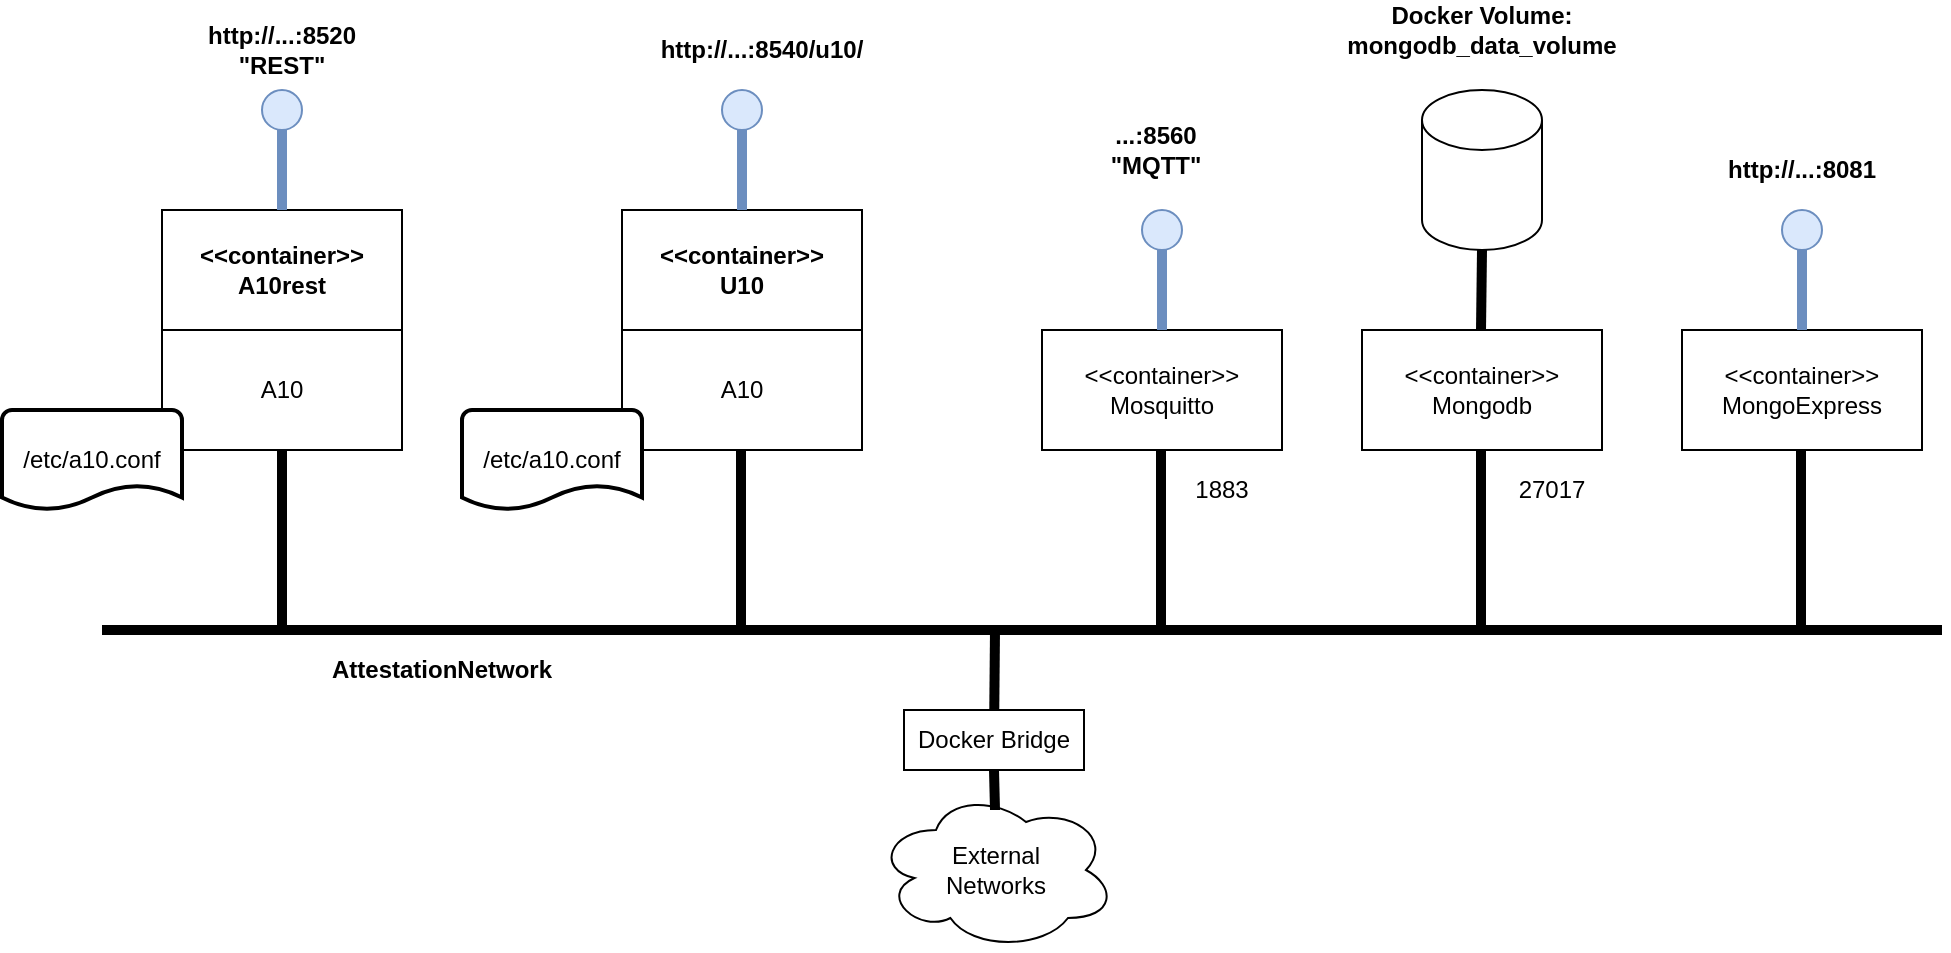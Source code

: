 <mxfile version="14.6.9" type="device"><diagram id="DBMN9dhGw6doFqWpcWqM" name="Page-1"><mxGraphModel dx="1116" dy="707" grid="1" gridSize="10" guides="1" tooltips="1" connect="1" arrows="1" fold="1" page="1" pageScale="1" pageWidth="827" pageHeight="1169" math="0" shadow="0"><root><mxCell id="0"/><mxCell id="1" parent="0"/><mxCell id="IDR21FVCWPahXIK269N5-1" value="A10" style="rounded=0;whiteSpace=wrap;html=1;" vertex="1" parent="1"><mxGeometry x="350" y="290" width="120" height="60" as="geometry"/></mxCell><mxCell id="IDR21FVCWPahXIK269N5-2" value="A10" style="rounded=0;whiteSpace=wrap;html=1;" vertex="1" parent="1"><mxGeometry x="580" y="290" width="120" height="60" as="geometry"/></mxCell><mxCell id="IDR21FVCWPahXIK269N5-3" value="&lt;div&gt;&amp;lt;&amp;lt;container&amp;gt;&amp;gt;&lt;/div&gt;&lt;div&gt;A10rest&lt;/div&gt;" style="rounded=0;whiteSpace=wrap;html=1;fontStyle=1" vertex="1" parent="1"><mxGeometry x="350" y="230" width="120" height="60" as="geometry"/></mxCell><mxCell id="IDR21FVCWPahXIK269N5-4" value="&lt;div&gt;&lt;b&gt;&amp;lt;&amp;lt;container&amp;gt;&amp;gt;&lt;/b&gt;&lt;/div&gt;&lt;div&gt;&lt;b&gt;U10&lt;/b&gt;&lt;br&gt;&lt;/div&gt;" style="rounded=0;whiteSpace=wrap;html=1;" vertex="1" parent="1"><mxGeometry x="580" y="230" width="120" height="60" as="geometry"/></mxCell><mxCell id="IDR21FVCWPahXIK269N5-6" value="/etc/a10.conf" style="strokeWidth=2;html=1;shape=mxgraph.flowchart.document2;whiteSpace=wrap;size=0.25;" vertex="1" parent="1"><mxGeometry x="270" y="330" width="90" height="50" as="geometry"/></mxCell><mxCell id="IDR21FVCWPahXIK269N5-7" value="/etc/a10.conf" style="strokeWidth=2;html=1;shape=mxgraph.flowchart.document2;whiteSpace=wrap;size=0.25;" vertex="1" parent="1"><mxGeometry x="500" y="330" width="90" height="50" as="geometry"/></mxCell><mxCell id="IDR21FVCWPahXIK269N5-8" value="&lt;div&gt;&amp;lt;&amp;lt;container&amp;gt;&amp;gt;&lt;br&gt;&lt;/div&gt;&lt;div&gt;Mosquitto&lt;/div&gt;" style="rounded=0;whiteSpace=wrap;html=1;" vertex="1" parent="1"><mxGeometry x="790" y="290" width="120" height="60" as="geometry"/></mxCell><mxCell id="IDR21FVCWPahXIK269N5-9" value="&amp;lt;&amp;lt;container&amp;gt;&amp;gt;&lt;br&gt;&lt;div&gt;Mongodb&lt;/div&gt;" style="rounded=0;whiteSpace=wrap;html=1;" vertex="1" parent="1"><mxGeometry x="950" y="290" width="120" height="60" as="geometry"/></mxCell><mxCell id="IDR21FVCWPahXIK269N5-10" value="" style="shape=cylinder3;whiteSpace=wrap;html=1;boundedLbl=1;backgroundOutline=1;size=15;" vertex="1" parent="1"><mxGeometry x="980" y="170" width="60" height="80" as="geometry"/></mxCell><mxCell id="IDR21FVCWPahXIK269N5-11" value="&lt;div&gt;&amp;lt;&amp;lt;container&amp;gt;&amp;gt;&lt;br&gt;&lt;/div&gt;&lt;div&gt;MongoExpress&lt;/div&gt;" style="rounded=0;whiteSpace=wrap;html=1;" vertex="1" parent="1"><mxGeometry x="1110" y="290" width="120" height="60" as="geometry"/></mxCell><mxCell id="IDR21FVCWPahXIK269N5-13" value="&lt;div&gt;External&lt;/div&gt;&lt;div&gt;Networks&lt;/div&gt;" style="ellipse;shape=cloud;whiteSpace=wrap;html=1;" vertex="1" parent="1"><mxGeometry x="707" y="520" width="120" height="80" as="geometry"/></mxCell><mxCell id="IDR21FVCWPahXIK269N5-14" value="" style="endArrow=none;html=1;strokeWidth=5;" edge="1" parent="1"><mxGeometry width="50" height="50" relative="1" as="geometry"><mxPoint x="320" y="440" as="sourcePoint"/><mxPoint x="1240" y="440" as="targetPoint"/></mxGeometry></mxCell><mxCell id="IDR21FVCWPahXIK269N5-15" value="" style="endArrow=none;html=1;strokeWidth=5;exitX=0.5;exitY=1;exitDx=0;exitDy=0;" edge="1" parent="1" source="IDR21FVCWPahXIK269N5-1"><mxGeometry width="50" height="50" relative="1" as="geometry"><mxPoint x="370" y="450" as="sourcePoint"/><mxPoint x="410" y="440" as="targetPoint"/></mxGeometry></mxCell><mxCell id="IDR21FVCWPahXIK269N5-16" value="" style="endArrow=none;html=1;strokeWidth=5;exitX=0.5;exitY=1;exitDx=0;exitDy=0;" edge="1" parent="1"><mxGeometry width="50" height="50" relative="1" as="geometry"><mxPoint x="639.5" y="350" as="sourcePoint"/><mxPoint x="639.5" y="440" as="targetPoint"/></mxGeometry></mxCell><mxCell id="IDR21FVCWPahXIK269N5-17" value="" style="endArrow=none;html=1;strokeWidth=5;exitX=0.5;exitY=1;exitDx=0;exitDy=0;" edge="1" parent="1"><mxGeometry width="50" height="50" relative="1" as="geometry"><mxPoint x="849.5" y="350" as="sourcePoint"/><mxPoint x="849.5" y="440" as="targetPoint"/></mxGeometry></mxCell><mxCell id="IDR21FVCWPahXIK269N5-18" value="" style="endArrow=none;html=1;strokeWidth=5;exitX=0.5;exitY=1;exitDx=0;exitDy=0;" edge="1" parent="1"><mxGeometry width="50" height="50" relative="1" as="geometry"><mxPoint x="1009.5" y="350" as="sourcePoint"/><mxPoint x="1009.5" y="440" as="targetPoint"/></mxGeometry></mxCell><mxCell id="IDR21FVCWPahXIK269N5-19" value="" style="endArrow=none;html=1;strokeWidth=5;exitX=0.5;exitY=1;exitDx=0;exitDy=0;" edge="1" parent="1"><mxGeometry width="50" height="50" relative="1" as="geometry"><mxPoint x="1169.5" y="350" as="sourcePoint"/><mxPoint x="1169.5" y="440" as="targetPoint"/></mxGeometry></mxCell><mxCell id="IDR21FVCWPahXIK269N5-20" value="" style="endArrow=none;html=1;strokeWidth=5;exitX=0.5;exitY=1;exitDx=0;exitDy=0;startArrow=none;" edge="1" parent="1" source="IDR21FVCWPahXIK269N5-27"><mxGeometry width="50" height="50" relative="1" as="geometry"><mxPoint x="766.5" y="440" as="sourcePoint"/><mxPoint x="766.5" y="530" as="targetPoint"/></mxGeometry></mxCell><mxCell id="IDR21FVCWPahXIK269N5-21" value="" style="endArrow=none;html=1;strokeWidth=5;exitX=0.5;exitY=1;exitDx=0;exitDy=0;entryX=0.5;entryY=1;entryDx=0;entryDy=0;entryPerimeter=0;" edge="1" parent="1" target="IDR21FVCWPahXIK269N5-10"><mxGeometry width="50" height="50" relative="1" as="geometry"><mxPoint x="1009.5" y="290" as="sourcePoint"/><mxPoint x="1009.5" y="380" as="targetPoint"/></mxGeometry></mxCell><mxCell id="IDR21FVCWPahXIK269N5-22" value="&lt;div&gt;Docker Volume:&lt;/div&gt;&lt;div&gt;mongodb_data_volume&lt;br&gt;&lt;/div&gt;" style="text;html=1;strokeColor=none;fillColor=none;align=center;verticalAlign=middle;whiteSpace=wrap;rounded=0;fontStyle=1" vertex="1" parent="1"><mxGeometry x="955" y="130" width="110" height="20" as="geometry"/></mxCell><mxCell id="IDR21FVCWPahXIK269N5-24" value="&lt;b&gt;AttestationNetwork&lt;/b&gt;" style="text;html=1;strokeColor=none;fillColor=none;align=center;verticalAlign=middle;whiteSpace=wrap;rounded=0;" vertex="1" parent="1"><mxGeometry x="470" y="450" width="40" height="20" as="geometry"/></mxCell><mxCell id="IDR21FVCWPahXIK269N5-27" value="Docker Bridge" style="rounded=0;whiteSpace=wrap;html=1;" vertex="1" parent="1"><mxGeometry x="721" y="480" width="90" height="30" as="geometry"/></mxCell><mxCell id="IDR21FVCWPahXIK269N5-28" value="" style="endArrow=none;html=1;strokeWidth=5;exitX=0.5;exitY=1;exitDx=0;exitDy=0;" edge="1" parent="1" target="IDR21FVCWPahXIK269N5-27"><mxGeometry width="50" height="50" relative="1" as="geometry"><mxPoint x="766.5" y="440" as="sourcePoint"/><mxPoint x="766.5" y="530" as="targetPoint"/></mxGeometry></mxCell><mxCell id="IDR21FVCWPahXIK269N5-29" value="1883" style="text;html=1;strokeColor=none;fillColor=none;align=center;verticalAlign=middle;whiteSpace=wrap;rounded=0;" vertex="1" parent="1"><mxGeometry x="860" y="360" width="40" height="20" as="geometry"/></mxCell><mxCell id="IDR21FVCWPahXIK269N5-30" value="27017" style="text;html=1;strokeColor=none;fillColor=none;align=center;verticalAlign=middle;whiteSpace=wrap;rounded=0;" vertex="1" parent="1"><mxGeometry x="1025" y="360" width="40" height="20" as="geometry"/></mxCell><mxCell id="IDR21FVCWPahXIK269N5-32" value="" style="ellipse;whiteSpace=wrap;html=1;aspect=fixed;fillColor=#dae8fc;strokeColor=#6c8ebf;" vertex="1" parent="1"><mxGeometry x="400" y="170" width="20" height="20" as="geometry"/></mxCell><mxCell id="IDR21FVCWPahXIK269N5-33" value="" style="endArrow=none;html=1;strokeWidth=5;exitX=0.5;exitY=1;exitDx=0;exitDy=0;fillColor=#dae8fc;strokeColor=#6c8ebf;" edge="1" parent="1" source="IDR21FVCWPahXIK269N5-32"><mxGeometry width="50" height="50" relative="1" as="geometry"><mxPoint x="830" y="100" as="sourcePoint"/><mxPoint x="410" y="230" as="targetPoint"/></mxGeometry></mxCell><mxCell id="IDR21FVCWPahXIK269N5-34" value="" style="ellipse;whiteSpace=wrap;html=1;aspect=fixed;fillColor=#dae8fc;strokeColor=#6c8ebf;" vertex="1" parent="1"><mxGeometry x="630" y="170" width="20" height="20" as="geometry"/></mxCell><mxCell id="IDR21FVCWPahXIK269N5-35" value="" style="endArrow=none;html=1;strokeWidth=5;exitX=0.5;exitY=1;exitDx=0;exitDy=0;fillColor=#dae8fc;strokeColor=#6c8ebf;" edge="1" parent="1" source="IDR21FVCWPahXIK269N5-34"><mxGeometry width="50" height="50" relative="1" as="geometry"><mxPoint x="1060" y="100" as="sourcePoint"/><mxPoint x="640" y="230" as="targetPoint"/></mxGeometry></mxCell><mxCell id="IDR21FVCWPahXIK269N5-38" value="" style="ellipse;whiteSpace=wrap;html=1;aspect=fixed;fillColor=#dae8fc;strokeColor=#6c8ebf;" vertex="1" parent="1"><mxGeometry x="840" y="230" width="20" height="20" as="geometry"/></mxCell><mxCell id="IDR21FVCWPahXIK269N5-39" value="" style="endArrow=none;html=1;strokeWidth=5;exitX=0.5;exitY=1;exitDx=0;exitDy=0;fillColor=#dae8fc;strokeColor=#6c8ebf;" edge="1" parent="1" source="IDR21FVCWPahXIK269N5-38"><mxGeometry width="50" height="50" relative="1" as="geometry"><mxPoint x="1270" y="160" as="sourcePoint"/><mxPoint x="850" y="290" as="targetPoint"/></mxGeometry></mxCell><mxCell id="IDR21FVCWPahXIK269N5-40" value="" style="ellipse;whiteSpace=wrap;html=1;aspect=fixed;fillColor=#dae8fc;strokeColor=#6c8ebf;" vertex="1" parent="1"><mxGeometry x="1160" y="230" width="20" height="20" as="geometry"/></mxCell><mxCell id="IDR21FVCWPahXIK269N5-41" value="" style="endArrow=none;html=1;strokeWidth=5;exitX=0.5;exitY=1;exitDx=0;exitDy=0;fillColor=#dae8fc;strokeColor=#6c8ebf;" edge="1" parent="1" source="IDR21FVCWPahXIK269N5-40"><mxGeometry width="50" height="50" relative="1" as="geometry"><mxPoint x="1590" y="160" as="sourcePoint"/><mxPoint x="1170" y="290" as="targetPoint"/></mxGeometry></mxCell><mxCell id="IDR21FVCWPahXIK269N5-43" value="http://...:8540/u10/" style="text;html=1;strokeColor=none;fillColor=none;align=center;verticalAlign=middle;whiteSpace=wrap;rounded=0;fontStyle=1" vertex="1" parent="1"><mxGeometry x="630" y="140" width="40" height="20" as="geometry"/></mxCell><mxCell id="IDR21FVCWPahXIK269N5-44" value="&lt;div&gt;http://...:8520&lt;/div&gt;&lt;div&gt;&quot;REST&quot;&lt;br&gt;&lt;/div&gt;" style="text;html=1;strokeColor=none;fillColor=none;align=center;verticalAlign=middle;whiteSpace=wrap;rounded=0;fontStyle=1" vertex="1" parent="1"><mxGeometry x="390" y="140" width="40" height="20" as="geometry"/></mxCell><mxCell id="IDR21FVCWPahXIK269N5-47" value="&lt;div&gt;...:8560&lt;/div&gt;&lt;div&gt;&quot;MQTT&quot;&lt;br&gt;&lt;/div&gt;" style="text;html=1;strokeColor=none;fillColor=none;align=center;verticalAlign=middle;whiteSpace=wrap;rounded=0;fontStyle=1" vertex="1" parent="1"><mxGeometry x="827" y="190" width="40" height="20" as="geometry"/></mxCell><mxCell id="IDR21FVCWPahXIK269N5-48" value="http://...:8081" style="text;html=1;strokeColor=none;fillColor=none;align=center;verticalAlign=middle;whiteSpace=wrap;rounded=0;fontStyle=1" vertex="1" parent="1"><mxGeometry x="1150" y="200" width="40" height="20" as="geometry"/></mxCell></root></mxGraphModel></diagram></mxfile>